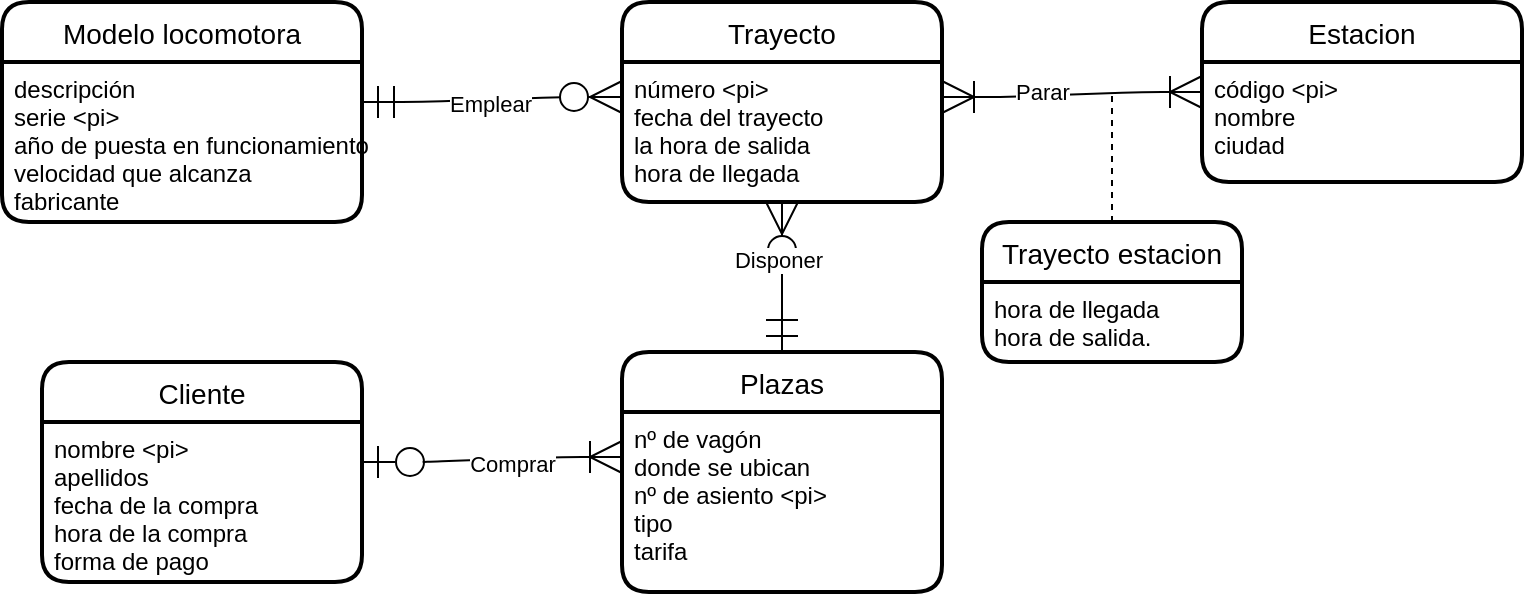 <mxfile version="15.3.5" type="device"><diagram id="bsbAJwyulnm7sT-mJeRc" name="Page-1"><mxGraphModel dx="1609" dy="468" grid="1" gridSize="10" guides="1" tooltips="1" connect="1" arrows="1" fold="1" page="1" pageScale="1" pageWidth="827" pageHeight="1169" math="0" shadow="0"><root><mxCell id="0"/><mxCell id="1" parent="0"/><mxCell id="pBz-R_Zz7GM70pxA2_0d-1" value="Trayecto" style="swimlane;childLayout=stackLayout;horizontal=1;startSize=30;horizontalStack=0;rounded=1;fontSize=14;fontStyle=0;strokeWidth=2;resizeParent=0;resizeLast=1;shadow=0;dashed=0;align=center;hachureGap=4;pointerEvents=0;" vertex="1" parent="1"><mxGeometry x="150" y="35" width="160" height="100" as="geometry"/></mxCell><mxCell id="pBz-R_Zz7GM70pxA2_0d-2" value="número &lt;pi&gt;&#10;fecha del trayecto&#10;la hora de salida&#10;hora de llegada" style="align=left;strokeColor=none;fillColor=none;spacingLeft=4;fontSize=12;verticalAlign=top;resizable=0;rotatable=0;part=1;" vertex="1" parent="pBz-R_Zz7GM70pxA2_0d-1"><mxGeometry y="30" width="160" height="70" as="geometry"/></mxCell><mxCell id="pBz-R_Zz7GM70pxA2_0d-3" value="Estacion" style="swimlane;childLayout=stackLayout;horizontal=1;startSize=30;horizontalStack=0;rounded=1;fontSize=14;fontStyle=0;strokeWidth=2;resizeParent=0;resizeLast=1;shadow=0;dashed=0;align=center;hachureGap=4;pointerEvents=0;" vertex="1" parent="1"><mxGeometry x="440" y="35" width="160" height="90" as="geometry"/></mxCell><mxCell id="pBz-R_Zz7GM70pxA2_0d-4" value="código &lt;pi&gt;&#10;nombre&#10;ciudad" style="align=left;strokeColor=none;fillColor=none;spacingLeft=4;fontSize=12;verticalAlign=top;resizable=0;rotatable=0;part=1;" vertex="1" parent="pBz-R_Zz7GM70pxA2_0d-3"><mxGeometry y="30" width="160" height="60" as="geometry"/></mxCell><mxCell id="pBz-R_Zz7GM70pxA2_0d-19" value="Plazas" style="swimlane;childLayout=stackLayout;horizontal=1;startSize=30;horizontalStack=0;rounded=1;fontSize=14;fontStyle=0;strokeWidth=2;resizeParent=0;resizeLast=1;shadow=0;dashed=0;align=center;hachureGap=4;pointerEvents=0;" vertex="1" parent="1"><mxGeometry x="150" y="210" width="160" height="120" as="geometry"/></mxCell><mxCell id="pBz-R_Zz7GM70pxA2_0d-20" value="nº de vagón&#10;donde se ubican&#10;nº de asiento &lt;pi&gt;&#10;tipo &#10;tarifa" style="align=left;strokeColor=none;fillColor=none;spacingLeft=4;fontSize=12;verticalAlign=top;resizable=0;rotatable=0;part=1;" vertex="1" parent="pBz-R_Zz7GM70pxA2_0d-19"><mxGeometry y="30" width="160" height="90" as="geometry"/></mxCell><mxCell id="pBz-R_Zz7GM70pxA2_0d-21" value="Cliente" style="swimlane;childLayout=stackLayout;horizontal=1;startSize=30;horizontalStack=0;rounded=1;fontSize=14;fontStyle=0;strokeWidth=2;resizeParent=0;resizeLast=1;shadow=0;dashed=0;align=center;hachureGap=4;pointerEvents=0;" vertex="1" parent="1"><mxGeometry x="-140" y="215" width="160" height="110" as="geometry"/></mxCell><mxCell id="pBz-R_Zz7GM70pxA2_0d-22" value="nombre &lt;pi&gt;&#10;apellidos&#10;fecha de la compra&#10;hora de la compra&#10;forma de pago" style="align=left;strokeColor=none;fillColor=none;spacingLeft=4;fontSize=12;verticalAlign=top;resizable=0;rotatable=0;part=1;" vertex="1" parent="pBz-R_Zz7GM70pxA2_0d-21"><mxGeometry y="30" width="160" height="80" as="geometry"/></mxCell><mxCell id="pBz-R_Zz7GM70pxA2_0d-23" value="Modelo locomotora" style="swimlane;childLayout=stackLayout;horizontal=1;startSize=30;horizontalStack=0;rounded=1;fontSize=14;fontStyle=0;strokeWidth=2;resizeParent=0;resizeLast=1;shadow=0;dashed=0;align=center;hachureGap=4;pointerEvents=0;" vertex="1" parent="1"><mxGeometry x="-160" y="35" width="180" height="110" as="geometry"/></mxCell><mxCell id="pBz-R_Zz7GM70pxA2_0d-24" value="descripción&#10;serie &lt;pi&gt;&#10;año de puesta en funcionamiento&#10;velocidad que alcanza &#10;fabricante" style="align=left;strokeColor=none;fillColor=none;spacingLeft=4;fontSize=12;verticalAlign=top;resizable=0;rotatable=0;part=1;" vertex="1" parent="pBz-R_Zz7GM70pxA2_0d-23"><mxGeometry y="30" width="180" height="80" as="geometry"/></mxCell><mxCell id="pBz-R_Zz7GM70pxA2_0d-25" value="" style="edgeStyle=entityRelationEdgeStyle;fontSize=12;html=1;endArrow=ERoneToMany;startArrow=ERoneToMany;startSize=14;endSize=14;sourcePerimeterSpacing=8;targetPerimeterSpacing=8;exitX=1;exitY=0.25;exitDx=0;exitDy=0;entryX=0;entryY=0.25;entryDx=0;entryDy=0;endFill=0;startFill=0;" edge="1" parent="1" source="pBz-R_Zz7GM70pxA2_0d-2" target="pBz-R_Zz7GM70pxA2_0d-4"><mxGeometry width="100" height="100" relative="1" as="geometry"><mxPoint x="360" y="245" as="sourcePoint"/><mxPoint x="460" y="145" as="targetPoint"/></mxGeometry></mxCell><mxCell id="pBz-R_Zz7GM70pxA2_0d-30" value="Parar" style="edgeLabel;html=1;align=center;verticalAlign=middle;resizable=0;points=[];" vertex="1" connectable="0" parent="pBz-R_Zz7GM70pxA2_0d-25"><mxGeometry x="0.077" relative="1" as="geometry"><mxPoint x="-20" y="-1" as="offset"/></mxGeometry></mxCell><mxCell id="pBz-R_Zz7GM70pxA2_0d-26" value="" style="edgeStyle=orthogonalEdgeStyle;fontSize=12;html=1;endArrow=ERmandOne;startArrow=ERzeroToMany;startSize=14;endSize=14;sourcePerimeterSpacing=8;targetPerimeterSpacing=8;entryX=0.5;entryY=0;entryDx=0;entryDy=0;exitX=0.5;exitY=1;exitDx=0;exitDy=0;startFill=1;endFill=0;" edge="1" parent="1" source="pBz-R_Zz7GM70pxA2_0d-2" target="pBz-R_Zz7GM70pxA2_0d-19"><mxGeometry width="100" height="100" relative="1" as="geometry"><mxPoint x="300" y="395" as="sourcePoint"/><mxPoint x="400" y="295" as="targetPoint"/></mxGeometry></mxCell><mxCell id="pBz-R_Zz7GM70pxA2_0d-31" value="Disponer" style="edgeLabel;html=1;align=center;verticalAlign=middle;resizable=0;points=[];" vertex="1" connectable="0" parent="pBz-R_Zz7GM70pxA2_0d-26"><mxGeometry x="-0.244" y="-2" relative="1" as="geometry"><mxPoint as="offset"/></mxGeometry></mxCell><mxCell id="pBz-R_Zz7GM70pxA2_0d-27" value="" style="edgeStyle=entityRelationEdgeStyle;fontSize=12;html=1;endArrow=ERzeroToOne;startArrow=ERoneToMany;startSize=14;endSize=14;sourcePerimeterSpacing=8;targetPerimeterSpacing=8;entryX=1;entryY=0.25;entryDx=0;entryDy=0;exitX=0;exitY=0.25;exitDx=0;exitDy=0;endFill=0;startFill=0;" edge="1" parent="1" source="pBz-R_Zz7GM70pxA2_0d-20" target="pBz-R_Zz7GM70pxA2_0d-22"><mxGeometry width="100" height="100" relative="1" as="geometry"><mxPoint x="300" y="315" as="sourcePoint"/><mxPoint x="400" y="215" as="targetPoint"/></mxGeometry></mxCell><mxCell id="pBz-R_Zz7GM70pxA2_0d-32" value="Comprar" style="edgeLabel;html=1;align=center;verticalAlign=middle;resizable=0;points=[];" vertex="1" connectable="0" parent="pBz-R_Zz7GM70pxA2_0d-27"><mxGeometry x="-0.145" y="2" relative="1" as="geometry"><mxPoint as="offset"/></mxGeometry></mxCell><mxCell id="pBz-R_Zz7GM70pxA2_0d-28" value="" style="edgeStyle=entityRelationEdgeStyle;fontSize=12;html=1;endArrow=ERzeroToMany;startArrow=ERmandOne;startSize=14;endSize=14;sourcePerimeterSpacing=8;targetPerimeterSpacing=8;exitX=1;exitY=0.25;exitDx=0;exitDy=0;entryX=0;entryY=0.25;entryDx=0;entryDy=0;" edge="1" parent="1" source="pBz-R_Zz7GM70pxA2_0d-24" target="pBz-R_Zz7GM70pxA2_0d-2"><mxGeometry width="100" height="100" relative="1" as="geometry"><mxPoint x="50" y="95" as="sourcePoint"/><mxPoint x="150" y="-5" as="targetPoint"/></mxGeometry></mxCell><mxCell id="pBz-R_Zz7GM70pxA2_0d-29" value="Emplear" style="edgeLabel;html=1;align=center;verticalAlign=middle;resizable=0;points=[];" vertex="1" connectable="0" parent="pBz-R_Zz7GM70pxA2_0d-28"><mxGeometry x="-0.017" y="-2" relative="1" as="geometry"><mxPoint as="offset"/></mxGeometry></mxCell><mxCell id="pBz-R_Zz7GM70pxA2_0d-40" value="Trayecto estacion" style="swimlane;childLayout=stackLayout;horizontal=1;startSize=30;horizontalStack=0;rounded=1;fontSize=14;fontStyle=0;strokeWidth=2;resizeParent=0;resizeLast=1;shadow=0;dashed=0;align=center;hachureGap=4;pointerEvents=0;" vertex="1" parent="1"><mxGeometry x="330" y="145" width="130" height="70" as="geometry"/></mxCell><mxCell id="pBz-R_Zz7GM70pxA2_0d-41" value="hora de llegada&#10;hora de salida." style="align=left;strokeColor=none;fillColor=none;spacingLeft=4;fontSize=12;verticalAlign=top;resizable=0;rotatable=0;part=1;" vertex="1" parent="pBz-R_Zz7GM70pxA2_0d-40"><mxGeometry y="30" width="130" height="40" as="geometry"/></mxCell><mxCell id="pBz-R_Zz7GM70pxA2_0d-43" value="" style="endArrow=none;dashed=1;html=1;startSize=14;endSize=14;sourcePerimeterSpacing=8;targetPerimeterSpacing=8;exitX=0.5;exitY=0;exitDx=0;exitDy=0;" edge="1" parent="1" source="pBz-R_Zz7GM70pxA2_0d-40"><mxGeometry width="50" height="50" relative="1" as="geometry"><mxPoint x="440" y="310" as="sourcePoint"/><mxPoint x="395" y="80" as="targetPoint"/></mxGeometry></mxCell></root></mxGraphModel></diagram></mxfile>